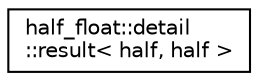 digraph "Graphical Class Hierarchy"
{
  edge [fontname="Helvetica",fontsize="10",labelfontname="Helvetica",labelfontsize="10"];
  node [fontname="Helvetica",fontsize="10",shape=record];
  rankdir="LR";
  Node1 [label="half_float::detail\l::result\< half, half \>",height=0.2,width=0.4,color="black", fillcolor="white", style="filled",URL="$structhalf__float_1_1detail_1_1result_3_01half_00_01half_01_4.html"];
}
